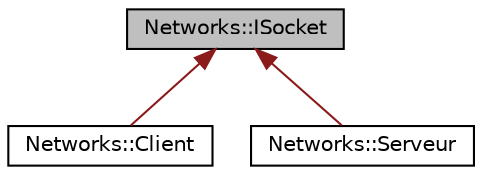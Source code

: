 digraph "Networks::ISocket"
{
 // LATEX_PDF_SIZE
  edge [fontname="Helvetica",fontsize="10",labelfontname="Helvetica",labelfontsize="10"];
  node [fontname="Helvetica",fontsize="10",shape=record];
  Node1 [label="Networks::ISocket",height=0.2,width=0.4,color="black", fillcolor="grey75", style="filled", fontcolor="black",tooltip=" "];
  Node1 -> Node2 [dir="back",color="firebrick4",fontsize="10",style="solid"];
  Node2 [label="Networks::Client",height=0.2,width=0.4,color="black", fillcolor="white", style="filled",URL="$class_networks_1_1_client.html",tooltip=" "];
  Node1 -> Node3 [dir="back",color="firebrick4",fontsize="10",style="solid"];
  Node3 [label="Networks::Serveur",height=0.2,width=0.4,color="black", fillcolor="white", style="filled",URL="$class_networks_1_1_serveur.html",tooltip=" "];
}
